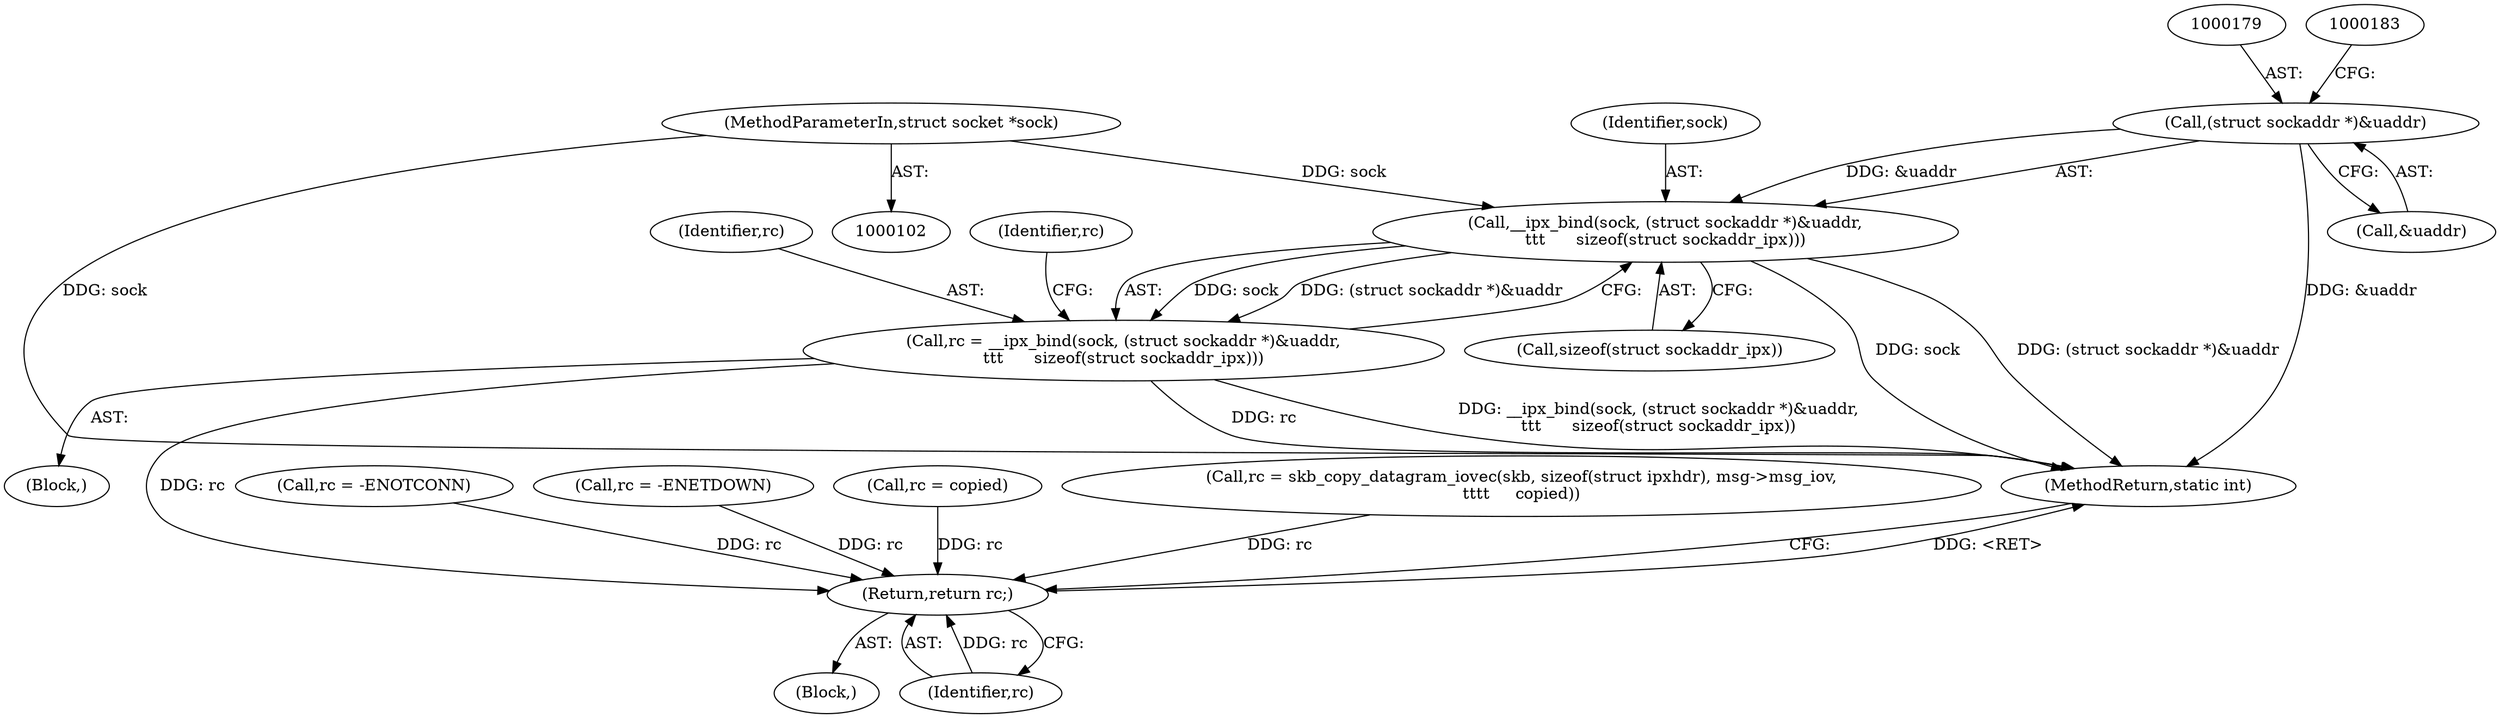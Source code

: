 digraph "0_linux_f3d3342602f8bcbf37d7c46641cb9bca7618eb1c_15@pointer" {
"1000176" [label="(Call,__ipx_bind(sock, (struct sockaddr *)&uaddr,\n\t\t\t      sizeof(struct sockaddr_ipx)))"];
"1000104" [label="(MethodParameterIn,struct socket *sock)"];
"1000178" [label="(Call,(struct sockaddr *)&uaddr)"];
"1000174" [label="(Call,rc = __ipx_bind(sock, (struct sockaddr *)&uaddr,\n\t\t\t      sizeof(struct sockaddr_ipx)))"];
"1000328" [label="(Return,return rc;)"];
"1000185" [label="(Identifier,rc)"];
"1000104" [label="(MethodParameterIn,struct socket *sock)"];
"1000187" [label="(Call,rc = -ENOTCONN)"];
"1000175" [label="(Identifier,rc)"];
"1000142" [label="(Block,)"];
"1000176" [label="(Call,__ipx_bind(sock, (struct sockaddr *)&uaddr,\n\t\t\t      sizeof(struct sockaddr_ipx)))"];
"1000177" [label="(Identifier,sock)"];
"1000328" [label="(Return,return rc;)"];
"1000108" [label="(Block,)"];
"1000154" [label="(Call,rc = -ENETDOWN)"];
"1000330" [label="(MethodReturn,static int)"];
"1000329" [label="(Identifier,rc)"];
"1000318" [label="(Call,rc = copied)"];
"1000174" [label="(Call,rc = __ipx_bind(sock, (struct sockaddr *)&uaddr,\n\t\t\t      sizeof(struct sockaddr_ipx)))"];
"1000178" [label="(Call,(struct sockaddr *)&uaddr)"];
"1000182" [label="(Call,sizeof(struct sockaddr_ipx))"];
"1000238" [label="(Call,rc = skb_copy_datagram_iovec(skb, sizeof(struct ipxhdr), msg->msg_iov,\n\t\t\t\t     copied))"];
"1000180" [label="(Call,&uaddr)"];
"1000176" -> "1000174"  [label="AST: "];
"1000176" -> "1000182"  [label="CFG: "];
"1000177" -> "1000176"  [label="AST: "];
"1000178" -> "1000176"  [label="AST: "];
"1000182" -> "1000176"  [label="AST: "];
"1000174" -> "1000176"  [label="CFG: "];
"1000176" -> "1000330"  [label="DDG: (struct sockaddr *)&uaddr"];
"1000176" -> "1000330"  [label="DDG: sock"];
"1000176" -> "1000174"  [label="DDG: sock"];
"1000176" -> "1000174"  [label="DDG: (struct sockaddr *)&uaddr"];
"1000104" -> "1000176"  [label="DDG: sock"];
"1000178" -> "1000176"  [label="DDG: &uaddr"];
"1000104" -> "1000102"  [label="AST: "];
"1000104" -> "1000330"  [label="DDG: sock"];
"1000178" -> "1000180"  [label="CFG: "];
"1000179" -> "1000178"  [label="AST: "];
"1000180" -> "1000178"  [label="AST: "];
"1000183" -> "1000178"  [label="CFG: "];
"1000178" -> "1000330"  [label="DDG: &uaddr"];
"1000174" -> "1000142"  [label="AST: "];
"1000175" -> "1000174"  [label="AST: "];
"1000185" -> "1000174"  [label="CFG: "];
"1000174" -> "1000330"  [label="DDG: __ipx_bind(sock, (struct sockaddr *)&uaddr,\n\t\t\t      sizeof(struct sockaddr_ipx))"];
"1000174" -> "1000330"  [label="DDG: rc"];
"1000174" -> "1000328"  [label="DDG: rc"];
"1000328" -> "1000108"  [label="AST: "];
"1000328" -> "1000329"  [label="CFG: "];
"1000329" -> "1000328"  [label="AST: "];
"1000330" -> "1000328"  [label="CFG: "];
"1000328" -> "1000330"  [label="DDG: <RET>"];
"1000329" -> "1000328"  [label="DDG: rc"];
"1000187" -> "1000328"  [label="DDG: rc"];
"1000238" -> "1000328"  [label="DDG: rc"];
"1000318" -> "1000328"  [label="DDG: rc"];
"1000154" -> "1000328"  [label="DDG: rc"];
}
